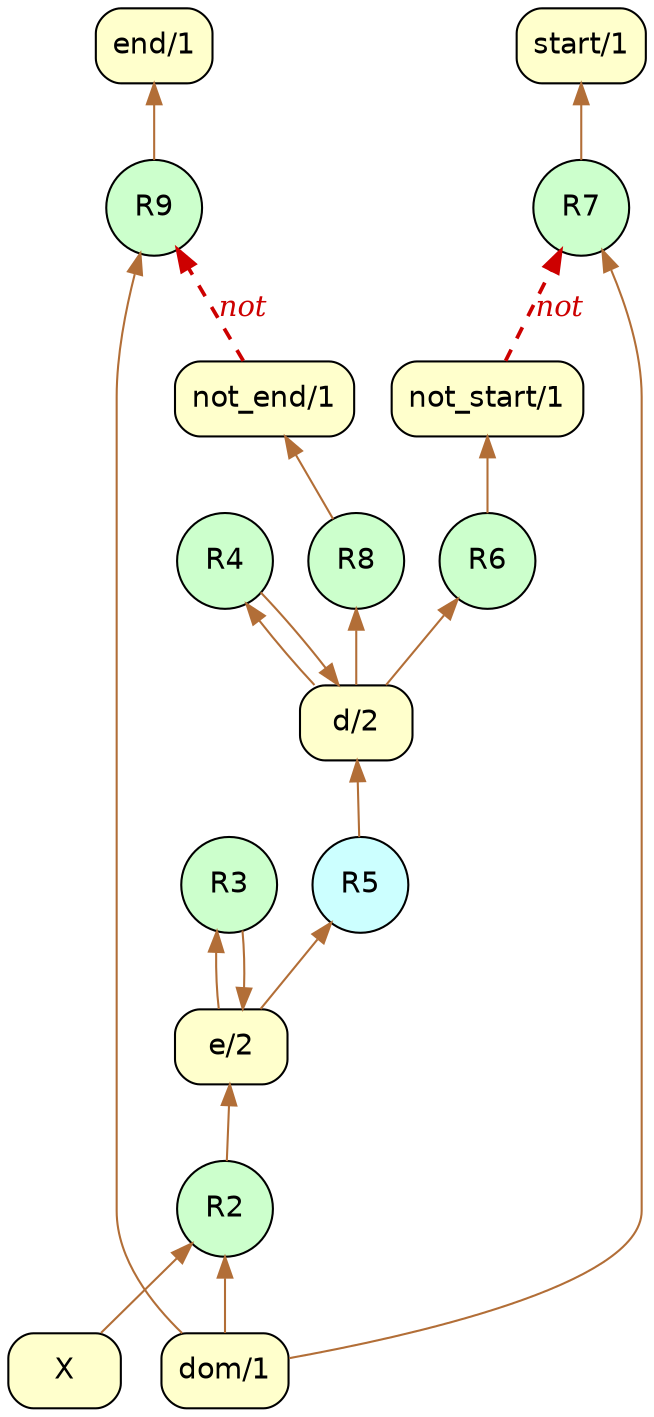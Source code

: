 strict digraph "" {
	graph [overlap=False,
		rankdir=BT
	];
	"dom/1"	[fillcolor="#FFFFCC",
		fontname=Helvetica,
		peripheries=1,
		shape=box,
		style="rounded,filled"];
	R2	[fillcolor="#CCFFCC",
		fontname=Helvetica,
		peripheries=1,
		shape=circle,
		style=filled,
		tooltip="(2, 'e(X,Y) :- dom(X); dom(Y); X != Y.')"];
	"dom/1" -> R2	[color="#b26e37",
		fontname="Palatino-Italic",
		weight=14];
	R7	[fillcolor="#CCFFCC",
		fontname=Helvetica,
		peripheries=1,
		shape=circle,
		style=filled,
		tooltip="(7, 'start(X) :- dom(X); not not_start(X).')"];
	"dom/1" -> R7	[color="#b26e37",
		fontname="Palatino-Italic",
		weight=14];
	R9	[fillcolor="#CCFFCC",
		fontname=Helvetica,
		peripheries=1,
		shape=circle,
		style=filled,
		tooltip="(9, 'end(X) :- dom(X); not not_end(X).')"];
	"dom/1" -> R9	[color="#b26e37",
		fontname="Palatino-Italic",
		weight=14];
	"e/2"	[fillcolor="#FFFFCC",
		fontname=Helvetica,
		peripheries=1,
		shape=box,
		style="rounded,filled"];
	R3	[fillcolor="#CCFFCC",
		fontname=Helvetica,
		peripheries=1,
		shape=circle,
		style=filled,
		tooltip="(3, 'e(Y,X) :- e(Y,X).')"];
	"e/2" -> R3	[color="#b26e37",
		fontname="Palatino-Italic",
		weight=14];
	R5	[fillcolor="#CCFFFF",
		fontname=Helvetica,
		peripheries=1,
		shape=circle,
		style=filled,
		tooltip="(5, 'd(X,Y); d(Y,X) :- e(X,Y).')"];
	"e/2" -> R5	[color="#b26e37",
		fontname="Palatino-Italic",
		weight=14];
	R2 -> "e/2"	[color="#b26e37",
		weight=14];
	X	[fillcolor="#FFFFCC",
		fontname=Helvetica,
		peripheries=1,
		shape=box,
		style="rounded,filled"];
	X -> R2	[color="#b26e37",
		fontname="Palatino-Italic",
		weight=14];
	R3 -> "e/2"	[color="#b26e37",
		weight=14];
	"d/2"	[fillcolor="#FFFFCC",
		fontname=Helvetica,
		peripheries=1,
		shape=box,
		style="rounded,filled"];
	R4	[fillcolor="#CCFFCC",
		fontname=Helvetica,
		peripheries=1,
		shape=circle,
		style=filled,
		tooltip="(4, 'd(X,Y) :- d(X,Z); d(Z,Y).')"];
	"d/2" -> R4	[color="#b26e37",
		fontname="Palatino-Italic",
		weight=14];
	R6	[fillcolor="#CCFFCC",
		fontname=Helvetica,
		peripheries=1,
		shape=circle,
		style=filled,
		tooltip="(6, 'not_start(X) :- d(_,X).')"];
	"d/2" -> R6	[color="#b26e37",
		fontname="Palatino-Italic",
		weight=14];
	R8	[fillcolor="#CCFFCC",
		fontname=Helvetica,
		peripheries=1,
		shape=circle,
		style=filled,
		tooltip="(8, 'not_end(X) :- d(X,_).')"];
	"d/2" -> R8	[color="#b26e37",
		fontname="Palatino-Italic",
		weight=14];
	R4 -> "d/2"	[color="#b26e37",
		weight=14];
	R5 -> "d/2"	[color="#b26e37",
		weight=14];
	"not_start/1"	[fillcolor="#FFFFCC",
		fontname=Helvetica,
		peripheries=1,
		shape=box,
		style="rounded,filled"];
	"not_start/1" -> R7	[color=red3,
		fontcolor=red3,
		fontname="Palatino-Italic",
		label=not,
		penwidth=1.8,
		style=dashed,
		weight=14];
	R6 -> "not_start/1"	[color="#b26e37",
		weight=14];
	"start/1"	[fillcolor="#FFFFCC",
		fontname=Helvetica,
		peripheries=1,
		shape=box,
		style="rounded,filled"];
	R7 -> "start/1"	[color="#b26e37",
		weight=14];
	"not_end/1"	[fillcolor="#FFFFCC",
		fontname=Helvetica,
		peripheries=1,
		shape=box,
		style="rounded,filled"];
	"not_end/1" -> R9	[color=red3,
		fontcolor=red3,
		fontname="Palatino-Italic",
		label=not,
		penwidth=1.8,
		style=dashed,
		weight=14];
	R8 -> "not_end/1"	[color="#b26e37",
		weight=14];
	"end/1"	[fillcolor="#FFFFCC",
		fontname=Helvetica,
		peripheries=1,
		shape=box,
		style="rounded,filled"];
	R9 -> "end/1"	[color="#b26e37",
		weight=14];
}
